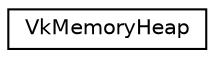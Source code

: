 digraph "Graphical Class Hierarchy"
{
 // LATEX_PDF_SIZE
  edge [fontname="Helvetica",fontsize="10",labelfontname="Helvetica",labelfontsize="10"];
  node [fontname="Helvetica",fontsize="10",shape=record];
  rankdir="LR";
  Node0 [label="VkMemoryHeap",height=0.2,width=0.4,color="black", fillcolor="white", style="filled",URL="$structVkMemoryHeap.html",tooltip=" "];
}
